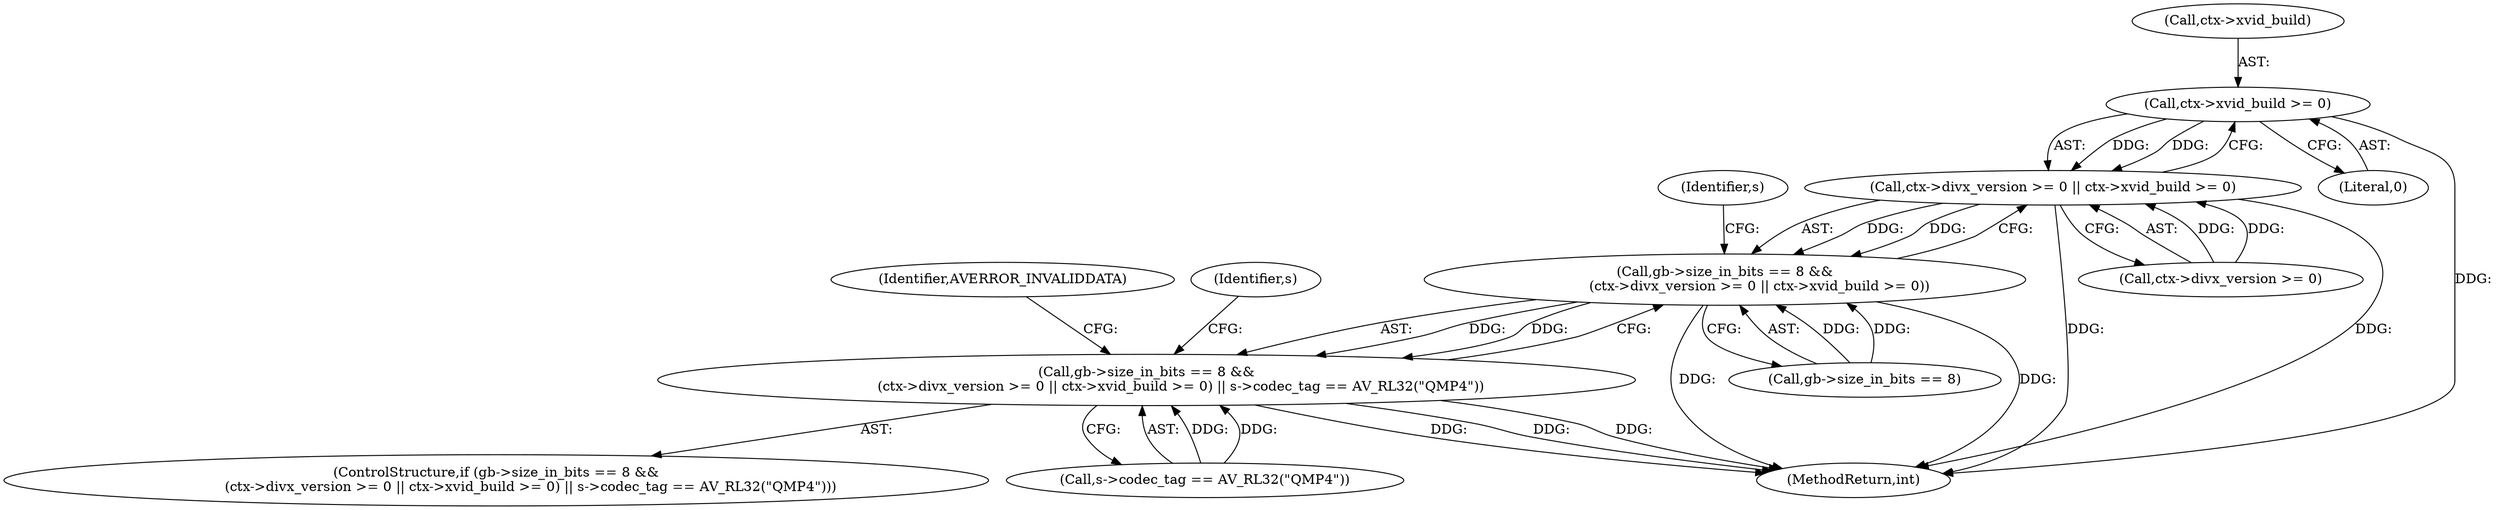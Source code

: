 digraph "0_FFmpeg_2fc108f60f98cd00813418a8754a46476b404a3c@pointer" {
"1000199" [label="(Call,ctx->xvid_build >= 0)"];
"1000193" [label="(Call,ctx->divx_version >= 0 || ctx->xvid_build >= 0)"];
"1000187" [label="(Call,gb->size_in_bits == 8 &&\n                (ctx->divx_version >= 0 || ctx->xvid_build >= 0))"];
"1000186" [label="(Call,gb->size_in_bits == 8 &&\n                (ctx->divx_version >= 0 || ctx->xvid_build >= 0) || s->codec_tag == AV_RL32(\"QMP4\"))"];
"1000224" [label="(Identifier,AVERROR_INVALIDDATA)"];
"1000203" [label="(Literal,0)"];
"1000204" [label="(Call,s->codec_tag == AV_RL32(\"QMP4\"))"];
"1000194" [label="(Call,ctx->divx_version >= 0)"];
"1000213" [label="(Identifier,s)"];
"1000188" [label="(Call,gb->size_in_bits == 8)"];
"1000193" [label="(Call,ctx->divx_version >= 0 || ctx->xvid_build >= 0)"];
"1000187" [label="(Call,gb->size_in_bits == 8 &&\n                (ctx->divx_version >= 0 || ctx->xvid_build >= 0))"];
"1000206" [label="(Identifier,s)"];
"1000185" [label="(ControlStructure,if (gb->size_in_bits == 8 &&\n                (ctx->divx_version >= 0 || ctx->xvid_build >= 0) || s->codec_tag == AV_RL32(\"QMP4\")))"];
"1000199" [label="(Call,ctx->xvid_build >= 0)"];
"1000751" [label="(MethodReturn,int)"];
"1000200" [label="(Call,ctx->xvid_build)"];
"1000186" [label="(Call,gb->size_in_bits == 8 &&\n                (ctx->divx_version >= 0 || ctx->xvid_build >= 0) || s->codec_tag == AV_RL32(\"QMP4\"))"];
"1000199" -> "1000193"  [label="AST: "];
"1000199" -> "1000203"  [label="CFG: "];
"1000200" -> "1000199"  [label="AST: "];
"1000203" -> "1000199"  [label="AST: "];
"1000193" -> "1000199"  [label="CFG: "];
"1000199" -> "1000751"  [label="DDG: "];
"1000199" -> "1000193"  [label="DDG: "];
"1000199" -> "1000193"  [label="DDG: "];
"1000193" -> "1000187"  [label="AST: "];
"1000193" -> "1000194"  [label="CFG: "];
"1000194" -> "1000193"  [label="AST: "];
"1000187" -> "1000193"  [label="CFG: "];
"1000193" -> "1000751"  [label="DDG: "];
"1000193" -> "1000751"  [label="DDG: "];
"1000193" -> "1000187"  [label="DDG: "];
"1000193" -> "1000187"  [label="DDG: "];
"1000194" -> "1000193"  [label="DDG: "];
"1000194" -> "1000193"  [label="DDG: "];
"1000187" -> "1000186"  [label="AST: "];
"1000187" -> "1000188"  [label="CFG: "];
"1000188" -> "1000187"  [label="AST: "];
"1000206" -> "1000187"  [label="CFG: "];
"1000186" -> "1000187"  [label="CFG: "];
"1000187" -> "1000751"  [label="DDG: "];
"1000187" -> "1000751"  [label="DDG: "];
"1000187" -> "1000186"  [label="DDG: "];
"1000187" -> "1000186"  [label="DDG: "];
"1000188" -> "1000187"  [label="DDG: "];
"1000188" -> "1000187"  [label="DDG: "];
"1000186" -> "1000185"  [label="AST: "];
"1000186" -> "1000204"  [label="CFG: "];
"1000204" -> "1000186"  [label="AST: "];
"1000213" -> "1000186"  [label="CFG: "];
"1000224" -> "1000186"  [label="CFG: "];
"1000186" -> "1000751"  [label="DDG: "];
"1000186" -> "1000751"  [label="DDG: "];
"1000186" -> "1000751"  [label="DDG: "];
"1000204" -> "1000186"  [label="DDG: "];
"1000204" -> "1000186"  [label="DDG: "];
}
